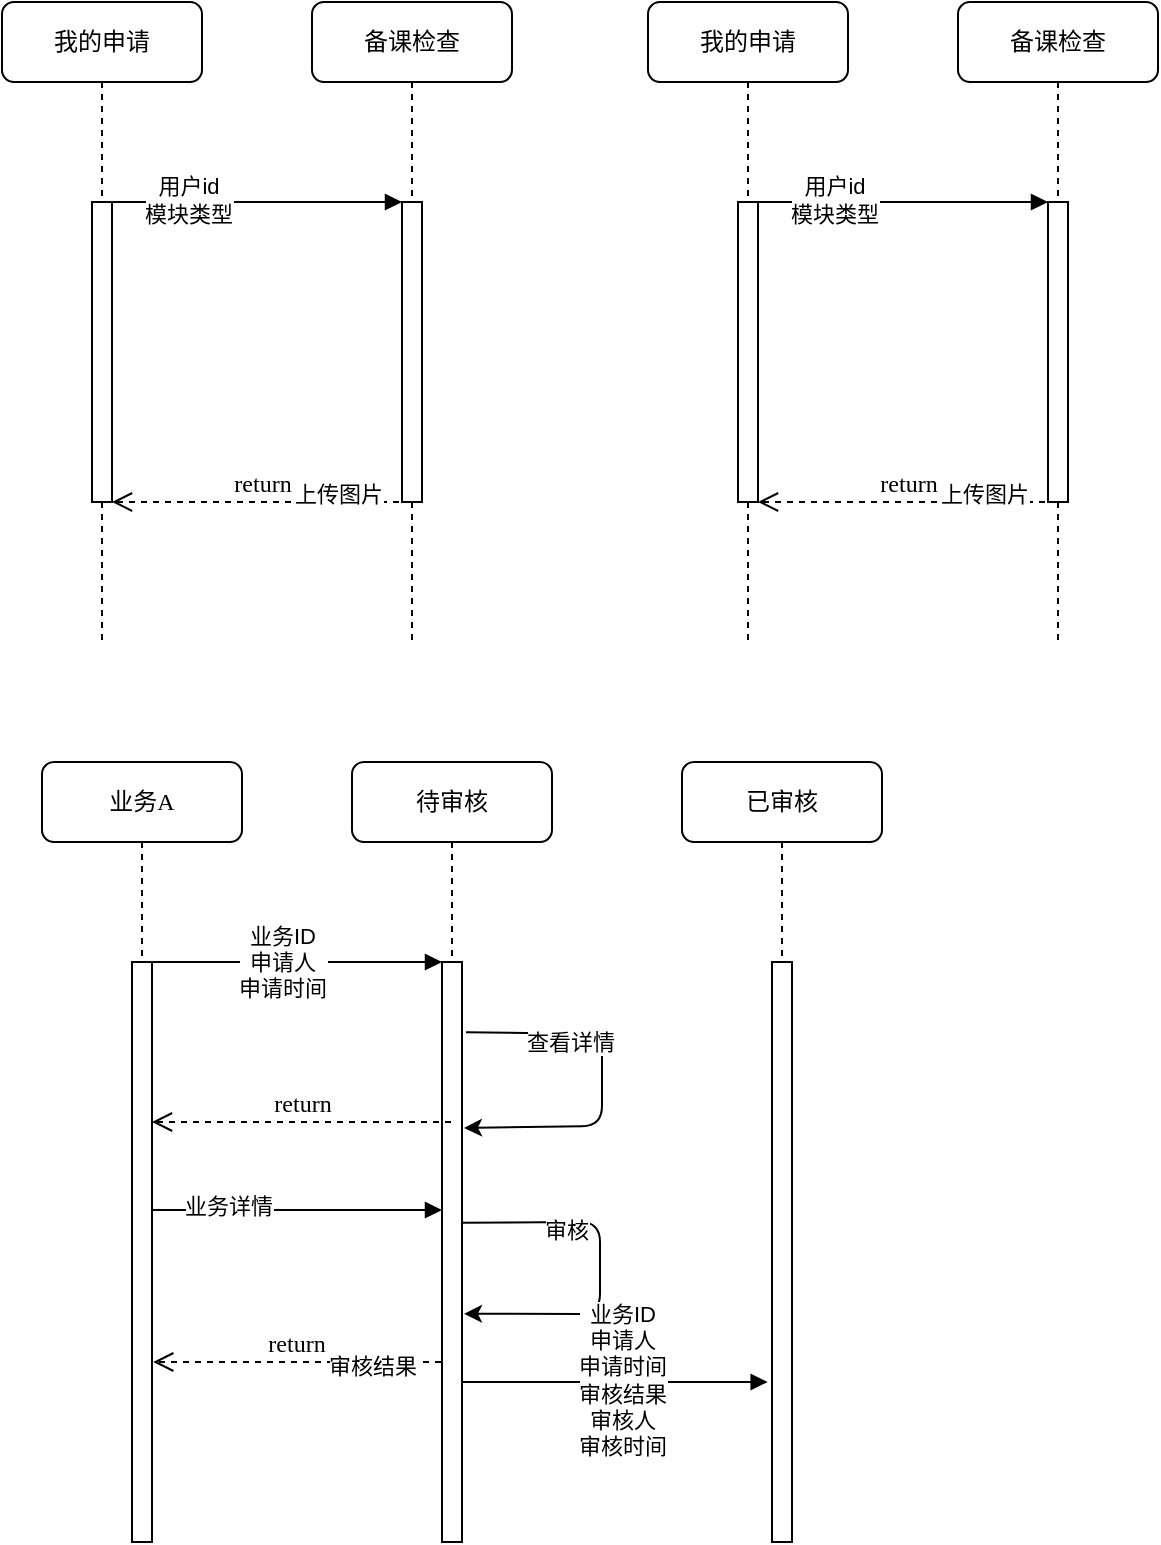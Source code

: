 <mxfile version="14.9.8" type="github">
  <diagram name="通用审核" id="13e1069c-82ec-6db2-03f1-153e76fe0fe0">
    <mxGraphModel dx="561" dy="519" grid="1" gridSize="10" guides="1" tooltips="1" connect="1" arrows="1" fold="1" page="1" pageScale="1" pageWidth="1100" pageHeight="850" background="none" math="0" shadow="0">
      <root>
        <mxCell id="0" />
        <mxCell id="1" parent="0" />
        <mxCell id="7baba1c4bc27f4b0-2" value="备课检查" style="shape=umlLifeline;perimeter=lifelinePerimeter;whiteSpace=wrap;html=1;container=1;collapsible=0;recursiveResize=0;outlineConnect=0;rounded=1;shadow=0;comic=0;labelBackgroundColor=none;strokeWidth=1;fontFamily=Verdana;fontSize=12;align=center;" parent="1" vertex="1">
          <mxGeometry x="255" y="80" width="100" height="320" as="geometry" />
        </mxCell>
        <mxCell id="7baba1c4bc27f4b0-10" value="" style="html=1;points=[];perimeter=orthogonalPerimeter;rounded=0;shadow=0;comic=0;labelBackgroundColor=none;strokeWidth=1;fontFamily=Verdana;fontSize=12;align=center;" parent="7baba1c4bc27f4b0-2" vertex="1">
          <mxGeometry x="45" y="100" width="10" height="150" as="geometry" />
        </mxCell>
        <mxCell id="7baba1c4bc27f4b0-8" value="我的申请" style="shape=umlLifeline;perimeter=lifelinePerimeter;whiteSpace=wrap;html=1;container=1;collapsible=0;recursiveResize=0;outlineConnect=0;rounded=1;shadow=0;comic=0;labelBackgroundColor=none;strokeWidth=1;fontFamily=Verdana;fontSize=12;align=center;" parent="1" vertex="1">
          <mxGeometry x="100" y="80" width="100" height="320" as="geometry" />
        </mxCell>
        <mxCell id="7baba1c4bc27f4b0-9" value="" style="html=1;points=[];perimeter=orthogonalPerimeter;rounded=0;shadow=0;comic=0;labelBackgroundColor=none;strokeWidth=1;fontFamily=Verdana;fontSize=12;align=center;" parent="7baba1c4bc27f4b0-8" vertex="1">
          <mxGeometry x="45" y="100" width="10" height="150" as="geometry" />
        </mxCell>
        <mxCell id="7baba1c4bc27f4b0-30" value="return" style="html=1;verticalAlign=bottom;endArrow=open;dashed=1;endSize=8;labelBackgroundColor=none;fontFamily=Verdana;fontSize=12;edgeStyle=elbowEdgeStyle;elbow=vertical;" parent="1" source="7baba1c4bc27f4b0-2" target="7baba1c4bc27f4b0-9" edge="1">
          <mxGeometry relative="1" as="geometry">
            <mxPoint x="800" y="626" as="targetPoint" />
            <Array as="points">
              <mxPoint x="220" y="330" />
              <mxPoint x="220" y="610" />
            </Array>
            <mxPoint x="870" y="610" as="sourcePoint" />
          </mxGeometry>
        </mxCell>
        <mxCell id="SLKJa3lYr_q1Pw39jMBz-37" value="Text" style="edgeLabel;html=1;align=center;verticalAlign=middle;resizable=0;points=[];" vertex="1" connectable="0" parent="7baba1c4bc27f4b0-30">
          <mxGeometry x="-0.472" y="-4" relative="1" as="geometry">
            <mxPoint as="offset" />
          </mxGeometry>
        </mxCell>
        <mxCell id="SLKJa3lYr_q1Pw39jMBz-38" value="上传图片" style="edgeLabel;html=1;align=center;verticalAlign=middle;resizable=0;points=[];" vertex="1" connectable="0" parent="7baba1c4bc27f4b0-30">
          <mxGeometry x="-0.498" y="-4" relative="1" as="geometry">
            <mxPoint x="1" as="offset" />
          </mxGeometry>
        </mxCell>
        <mxCell id="7baba1c4bc27f4b0-11" value="" style="html=1;verticalAlign=bottom;endArrow=block;entryX=0;entryY=0;labelBackgroundColor=none;fontFamily=Verdana;fontSize=12;edgeStyle=elbowEdgeStyle;elbow=vertical;" parent="1" source="7baba1c4bc27f4b0-9" target="7baba1c4bc27f4b0-10" edge="1">
          <mxGeometry relative="1" as="geometry">
            <mxPoint x="220" y="190" as="sourcePoint" />
            <Array as="points">
              <mxPoint x="228" y="180" />
            </Array>
          </mxGeometry>
        </mxCell>
        <mxCell id="SLKJa3lYr_q1Pw39jMBz-3" value="Text" style="edgeLabel;html=1;align=center;verticalAlign=middle;resizable=0;points=[];" vertex="1" connectable="0" parent="7baba1c4bc27f4b0-11">
          <mxGeometry x="-0.476" y="2" relative="1" as="geometry">
            <mxPoint as="offset" />
          </mxGeometry>
        </mxCell>
        <mxCell id="SLKJa3lYr_q1Pw39jMBz-9" value="用户id&lt;br&gt;模块类型" style="edgeLabel;html=1;align=center;verticalAlign=middle;resizable=0;points=[];" vertex="1" connectable="0" parent="7baba1c4bc27f4b0-11">
          <mxGeometry x="-0.476" y="1" relative="1" as="geometry">
            <mxPoint as="offset" />
          </mxGeometry>
        </mxCell>
        <mxCell id="SLKJa3lYr_q1Pw39jMBz-39" value="备课检查" style="shape=umlLifeline;perimeter=lifelinePerimeter;whiteSpace=wrap;html=1;container=1;collapsible=0;recursiveResize=0;outlineConnect=0;rounded=1;shadow=0;comic=0;labelBackgroundColor=none;strokeWidth=1;fontFamily=Verdana;fontSize=12;align=center;" vertex="1" parent="1">
          <mxGeometry x="578" y="80" width="100" height="320" as="geometry" />
        </mxCell>
        <mxCell id="SLKJa3lYr_q1Pw39jMBz-40" value="" style="html=1;points=[];perimeter=orthogonalPerimeter;rounded=0;shadow=0;comic=0;labelBackgroundColor=none;strokeWidth=1;fontFamily=Verdana;fontSize=12;align=center;" vertex="1" parent="SLKJa3lYr_q1Pw39jMBz-39">
          <mxGeometry x="45" y="100" width="10" height="150" as="geometry" />
        </mxCell>
        <mxCell id="SLKJa3lYr_q1Pw39jMBz-41" value="我的申请" style="shape=umlLifeline;perimeter=lifelinePerimeter;whiteSpace=wrap;html=1;container=1;collapsible=0;recursiveResize=0;outlineConnect=0;rounded=1;shadow=0;comic=0;labelBackgroundColor=none;strokeWidth=1;fontFamily=Verdana;fontSize=12;align=center;" vertex="1" parent="1">
          <mxGeometry x="423" y="80" width="100" height="320" as="geometry" />
        </mxCell>
        <mxCell id="SLKJa3lYr_q1Pw39jMBz-42" value="" style="html=1;points=[];perimeter=orthogonalPerimeter;rounded=0;shadow=0;comic=0;labelBackgroundColor=none;strokeWidth=1;fontFamily=Verdana;fontSize=12;align=center;" vertex="1" parent="SLKJa3lYr_q1Pw39jMBz-41">
          <mxGeometry x="45" y="100" width="10" height="150" as="geometry" />
        </mxCell>
        <mxCell id="SLKJa3lYr_q1Pw39jMBz-43" value="return" style="html=1;verticalAlign=bottom;endArrow=open;dashed=1;endSize=8;labelBackgroundColor=none;fontFamily=Verdana;fontSize=12;edgeStyle=elbowEdgeStyle;elbow=vertical;" edge="1" source="SLKJa3lYr_q1Pw39jMBz-39" target="SLKJa3lYr_q1Pw39jMBz-42" parent="1">
          <mxGeometry relative="1" as="geometry">
            <mxPoint x="1123" y="626" as="targetPoint" />
            <Array as="points">
              <mxPoint x="543" y="330" />
              <mxPoint x="543" y="610" />
            </Array>
            <mxPoint x="1193" y="610" as="sourcePoint" />
          </mxGeometry>
        </mxCell>
        <mxCell id="SLKJa3lYr_q1Pw39jMBz-44" value="Text" style="edgeLabel;html=1;align=center;verticalAlign=middle;resizable=0;points=[];" vertex="1" connectable="0" parent="SLKJa3lYr_q1Pw39jMBz-43">
          <mxGeometry x="-0.472" y="-4" relative="1" as="geometry">
            <mxPoint as="offset" />
          </mxGeometry>
        </mxCell>
        <mxCell id="SLKJa3lYr_q1Pw39jMBz-45" value="上传图片" style="edgeLabel;html=1;align=center;verticalAlign=middle;resizable=0;points=[];" vertex="1" connectable="0" parent="SLKJa3lYr_q1Pw39jMBz-43">
          <mxGeometry x="-0.498" y="-4" relative="1" as="geometry">
            <mxPoint x="1" as="offset" />
          </mxGeometry>
        </mxCell>
        <mxCell id="SLKJa3lYr_q1Pw39jMBz-46" value="" style="html=1;verticalAlign=bottom;endArrow=block;entryX=0;entryY=0;labelBackgroundColor=none;fontFamily=Verdana;fontSize=12;edgeStyle=elbowEdgeStyle;elbow=vertical;" edge="1" source="SLKJa3lYr_q1Pw39jMBz-42" target="SLKJa3lYr_q1Pw39jMBz-40" parent="1">
          <mxGeometry relative="1" as="geometry">
            <mxPoint x="543" y="190" as="sourcePoint" />
            <Array as="points">
              <mxPoint x="551" y="180" />
            </Array>
          </mxGeometry>
        </mxCell>
        <mxCell id="SLKJa3lYr_q1Pw39jMBz-47" value="Text" style="edgeLabel;html=1;align=center;verticalAlign=middle;resizable=0;points=[];" vertex="1" connectable="0" parent="SLKJa3lYr_q1Pw39jMBz-46">
          <mxGeometry x="-0.476" y="2" relative="1" as="geometry">
            <mxPoint as="offset" />
          </mxGeometry>
        </mxCell>
        <mxCell id="SLKJa3lYr_q1Pw39jMBz-48" value="用户id&lt;br&gt;模块类型" style="edgeLabel;html=1;align=center;verticalAlign=middle;resizable=0;points=[];" vertex="1" connectable="0" parent="SLKJa3lYr_q1Pw39jMBz-46">
          <mxGeometry x="-0.476" y="1" relative="1" as="geometry">
            <mxPoint as="offset" />
          </mxGeometry>
        </mxCell>
        <mxCell id="SLKJa3lYr_q1Pw39jMBz-49" value="待审核" style="shape=umlLifeline;perimeter=lifelinePerimeter;whiteSpace=wrap;html=1;container=1;collapsible=0;recursiveResize=0;outlineConnect=0;rounded=1;shadow=0;comic=0;labelBackgroundColor=none;strokeWidth=1;fontFamily=Verdana;fontSize=12;align=center;" vertex="1" parent="1">
          <mxGeometry x="275" y="460" width="100" height="390" as="geometry" />
        </mxCell>
        <mxCell id="SLKJa3lYr_q1Pw39jMBz-50" value="" style="html=1;points=[];perimeter=orthogonalPerimeter;rounded=0;shadow=0;comic=0;labelBackgroundColor=none;strokeWidth=1;fontFamily=Verdana;fontSize=12;align=center;" vertex="1" parent="SLKJa3lYr_q1Pw39jMBz-49">
          <mxGeometry x="45" y="100" width="10" height="290" as="geometry" />
        </mxCell>
        <mxCell id="SLKJa3lYr_q1Pw39jMBz-62" value="" style="endArrow=classic;html=1;exitX=1.2;exitY=0.121;exitDx=0;exitDy=0;exitPerimeter=0;entryX=1.1;entryY=0.286;entryDx=0;entryDy=0;entryPerimeter=0;" edge="1" parent="SLKJa3lYr_q1Pw39jMBz-49" source="SLKJa3lYr_q1Pw39jMBz-50" target="SLKJa3lYr_q1Pw39jMBz-50">
          <mxGeometry width="50" height="50" relative="1" as="geometry">
            <mxPoint x="185" y="170" as="sourcePoint" />
            <mxPoint x="145" y="210" as="targetPoint" />
            <Array as="points">
              <mxPoint x="125" y="136" />
              <mxPoint x="125" y="182" />
            </Array>
          </mxGeometry>
        </mxCell>
        <mxCell id="SLKJa3lYr_q1Pw39jMBz-63" value="查看详情" style="edgeLabel;html=1;align=center;verticalAlign=middle;resizable=0;points=[];" vertex="1" connectable="0" parent="SLKJa3lYr_q1Pw39jMBz-62">
          <mxGeometry x="-0.43" y="-4" relative="1" as="geometry">
            <mxPoint as="offset" />
          </mxGeometry>
        </mxCell>
        <mxCell id="SLKJa3lYr_q1Pw39jMBz-51" value="业务A" style="shape=umlLifeline;perimeter=lifelinePerimeter;whiteSpace=wrap;html=1;container=1;collapsible=0;recursiveResize=0;outlineConnect=0;rounded=1;shadow=0;comic=0;labelBackgroundColor=none;strokeWidth=1;fontFamily=Verdana;fontSize=12;align=center;" vertex="1" parent="1">
          <mxGeometry x="120" y="460" width="100" height="390" as="geometry" />
        </mxCell>
        <mxCell id="SLKJa3lYr_q1Pw39jMBz-52" value="" style="html=1;points=[];perimeter=orthogonalPerimeter;rounded=0;shadow=0;comic=0;labelBackgroundColor=none;strokeWidth=1;fontFamily=Verdana;fontSize=12;align=center;" vertex="1" parent="SLKJa3lYr_q1Pw39jMBz-51">
          <mxGeometry x="45" y="100" width="10" height="290" as="geometry" />
        </mxCell>
        <mxCell id="SLKJa3lYr_q1Pw39jMBz-53" value="return" style="html=1;verticalAlign=bottom;endArrow=open;dashed=1;endSize=8;labelBackgroundColor=none;fontFamily=Verdana;fontSize=12;edgeStyle=elbowEdgeStyle;elbow=vertical;" edge="1" source="SLKJa3lYr_q1Pw39jMBz-49" target="SLKJa3lYr_q1Pw39jMBz-52" parent="1">
          <mxGeometry relative="1" as="geometry">
            <mxPoint x="820" y="1006" as="targetPoint" />
            <Array as="points">
              <mxPoint x="270" y="640" />
              <mxPoint x="240" y="710" />
              <mxPoint x="240" y="990" />
            </Array>
            <mxPoint x="890" y="990" as="sourcePoint" />
          </mxGeometry>
        </mxCell>
        <mxCell id="SLKJa3lYr_q1Pw39jMBz-56" value="" style="html=1;verticalAlign=bottom;endArrow=block;entryX=0;entryY=0;labelBackgroundColor=none;fontFamily=Verdana;fontSize=12;edgeStyle=elbowEdgeStyle;elbow=vertical;" edge="1" source="SLKJa3lYr_q1Pw39jMBz-52" target="SLKJa3lYr_q1Pw39jMBz-50" parent="1">
          <mxGeometry relative="1" as="geometry">
            <mxPoint x="240" y="570" as="sourcePoint" />
            <Array as="points">
              <mxPoint x="248" y="560" />
            </Array>
          </mxGeometry>
        </mxCell>
        <mxCell id="SLKJa3lYr_q1Pw39jMBz-58" value="业务ID&lt;br&gt;申请人&lt;br&gt;申请时间" style="edgeLabel;html=1;align=center;verticalAlign=middle;resizable=0;points=[];" vertex="1" connectable="0" parent="SLKJa3lYr_q1Pw39jMBz-56">
          <mxGeometry x="-0.476" y="1" relative="1" as="geometry">
            <mxPoint x="27" y="1" as="offset" />
          </mxGeometry>
        </mxCell>
        <mxCell id="SLKJa3lYr_q1Pw39jMBz-67" value="" style="html=1;verticalAlign=bottom;endArrow=block;entryX=0;entryY=0.427;labelBackgroundColor=none;fontFamily=Verdana;fontSize=12;edgeStyle=elbowEdgeStyle;elbow=vertical;entryDx=0;entryDy=0;entryPerimeter=0;" edge="1" parent="1" source="SLKJa3lYr_q1Pw39jMBz-52" target="SLKJa3lYr_q1Pw39jMBz-50">
          <mxGeometry relative="1" as="geometry">
            <mxPoint x="180" y="670" as="sourcePoint" />
            <mxPoint x="325" y="670.0" as="targetPoint" />
            <Array as="points" />
          </mxGeometry>
        </mxCell>
        <mxCell id="SLKJa3lYr_q1Pw39jMBz-68" value="业务详情" style="edgeLabel;html=1;align=center;verticalAlign=middle;resizable=0;points=[];" vertex="1" connectable="0" parent="SLKJa3lYr_q1Pw39jMBz-67">
          <mxGeometry x="-0.476" y="2" relative="1" as="geometry">
            <mxPoint as="offset" />
          </mxGeometry>
        </mxCell>
        <mxCell id="SLKJa3lYr_q1Pw39jMBz-70" value="" style="endArrow=classic;html=1;exitX=1.1;exitY=0.14;exitDx=0;exitDy=0;exitPerimeter=0;entryX=1.2;entryY=0.315;entryDx=0;entryDy=0;entryPerimeter=0;" edge="1" parent="1">
          <mxGeometry width="50" height="50" relative="1" as="geometry">
            <mxPoint x="330" y="690.4" as="sourcePoint" />
            <mxPoint x="331" y="735.9" as="targetPoint" />
            <Array as="points">
              <mxPoint x="399" y="690" />
              <mxPoint x="399" y="736" />
            </Array>
          </mxGeometry>
        </mxCell>
        <mxCell id="SLKJa3lYr_q1Pw39jMBz-71" value="审核" style="edgeLabel;html=1;align=center;verticalAlign=middle;resizable=0;points=[];" vertex="1" connectable="0" parent="SLKJa3lYr_q1Pw39jMBz-70">
          <mxGeometry x="-0.43" y="-4" relative="1" as="geometry">
            <mxPoint as="offset" />
          </mxGeometry>
        </mxCell>
        <mxCell id="SLKJa3lYr_q1Pw39jMBz-74" value="已审核" style="shape=umlLifeline;perimeter=lifelinePerimeter;whiteSpace=wrap;html=1;container=1;collapsible=0;recursiveResize=0;outlineConnect=0;rounded=1;shadow=0;comic=0;labelBackgroundColor=none;strokeWidth=1;fontFamily=Verdana;fontSize=12;align=center;" vertex="1" parent="1">
          <mxGeometry x="440" y="460" width="100" height="390" as="geometry" />
        </mxCell>
        <mxCell id="SLKJa3lYr_q1Pw39jMBz-75" value="" style="html=1;points=[];perimeter=orthogonalPerimeter;rounded=0;shadow=0;comic=0;labelBackgroundColor=none;strokeWidth=1;fontFamily=Verdana;fontSize=12;align=center;" vertex="1" parent="SLKJa3lYr_q1Pw39jMBz-74">
          <mxGeometry x="45" y="100" width="10" height="290" as="geometry" />
        </mxCell>
        <mxCell id="SLKJa3lYr_q1Pw39jMBz-78" value="" style="html=1;verticalAlign=bottom;endArrow=block;entryX=-0.217;entryY=0.726;labelBackgroundColor=none;fontFamily=Verdana;fontSize=12;edgeStyle=elbowEdgeStyle;elbow=vertical;entryDx=0;entryDy=0;entryPerimeter=0;" edge="1" parent="1" target="SLKJa3lYr_q1Pw39jMBz-75">
          <mxGeometry relative="1" as="geometry">
            <mxPoint x="330" y="770" as="sourcePoint" />
            <mxPoint x="475" y="770.0" as="targetPoint" />
            <Array as="points">
              <mxPoint x="403" y="770" />
            </Array>
          </mxGeometry>
        </mxCell>
        <mxCell id="SLKJa3lYr_q1Pw39jMBz-80" value="业务ID&lt;br&gt;申请人&lt;br&gt;申请时间&lt;br&gt;审核结果&lt;br&gt;审核人&lt;br&gt;审核时间" style="edgeLabel;html=1;align=center;verticalAlign=middle;resizable=0;points=[];" vertex="1" connectable="0" parent="SLKJa3lYr_q1Pw39jMBz-78">
          <mxGeometry x="-0.476" y="1" relative="1" as="geometry">
            <mxPoint x="40" as="offset" />
          </mxGeometry>
        </mxCell>
        <mxCell id="SLKJa3lYr_q1Pw39jMBz-81" value="return" style="html=1;verticalAlign=bottom;endArrow=open;dashed=1;endSize=8;labelBackgroundColor=none;fontFamily=Verdana;fontSize=12;edgeStyle=elbowEdgeStyle;elbow=vertical;entryX=1.061;entryY=0.693;entryDx=0;entryDy=0;entryPerimeter=0;" edge="1" parent="1" target="SLKJa3lYr_q1Pw39jMBz-52">
          <mxGeometry relative="1" as="geometry">
            <mxPoint x="200" y="760" as="targetPoint" />
            <Array as="points">
              <mxPoint x="265" y="760" />
              <mxPoint x="235" y="830" />
              <mxPoint x="235" y="1110" />
            </Array>
            <mxPoint x="319.5" y="760" as="sourcePoint" />
          </mxGeometry>
        </mxCell>
        <mxCell id="SLKJa3lYr_q1Pw39jMBz-82" value="审核结果" style="edgeLabel;html=1;align=center;verticalAlign=middle;resizable=0;points=[];" vertex="1" connectable="0" parent="SLKJa3lYr_q1Pw39jMBz-81">
          <mxGeometry x="-0.526" y="2" relative="1" as="geometry">
            <mxPoint as="offset" />
          </mxGeometry>
        </mxCell>
      </root>
    </mxGraphModel>
  </diagram>
</mxfile>
